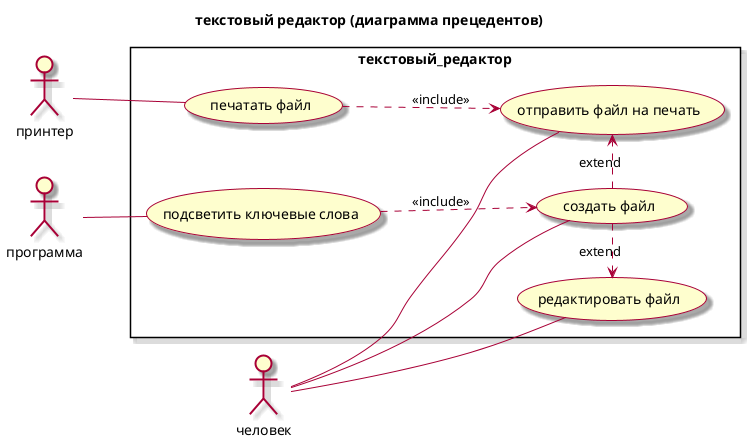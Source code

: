 @startuml

skin rose
left to right direction
title текстовый редактор (диаграмма прецедентов) 
actor человек
actor программа
actor принтер

rectangle текстовый_редактор {
человек -- (создать файл)
человек -- (редактировать файл)
человек -- (отправить файл на печать)
принтер -- (печатать файл)
программа -- (подсветить ключевые слова)
(создать файл) .> (редактировать файл) : extend
(создать файл) .> (отправить файл на печать) : extend
(печатать файл) ..> (отправить файл на печать):<<include>>
(подсветить ключевые слова) ..> (создать файл):<<include>>
}
@enduml


@startuml
title текстовый редактор (диаграмма классов) 
class Файл{
+Текст
}
class Файл_спец_формата{
+Текст
+Ключевые слова
}
class Пользователь{
+Имя
Предоставлять файл()
}

class Программное_обеспечение{
+исполняемый код
+подаваемые на вход файлы
}

Файл_спец_формата --> Файл
Пользователь ..> Файл: выбирает
Файл ..> Программное_обеспечение: подаётся на вход

@enduml 